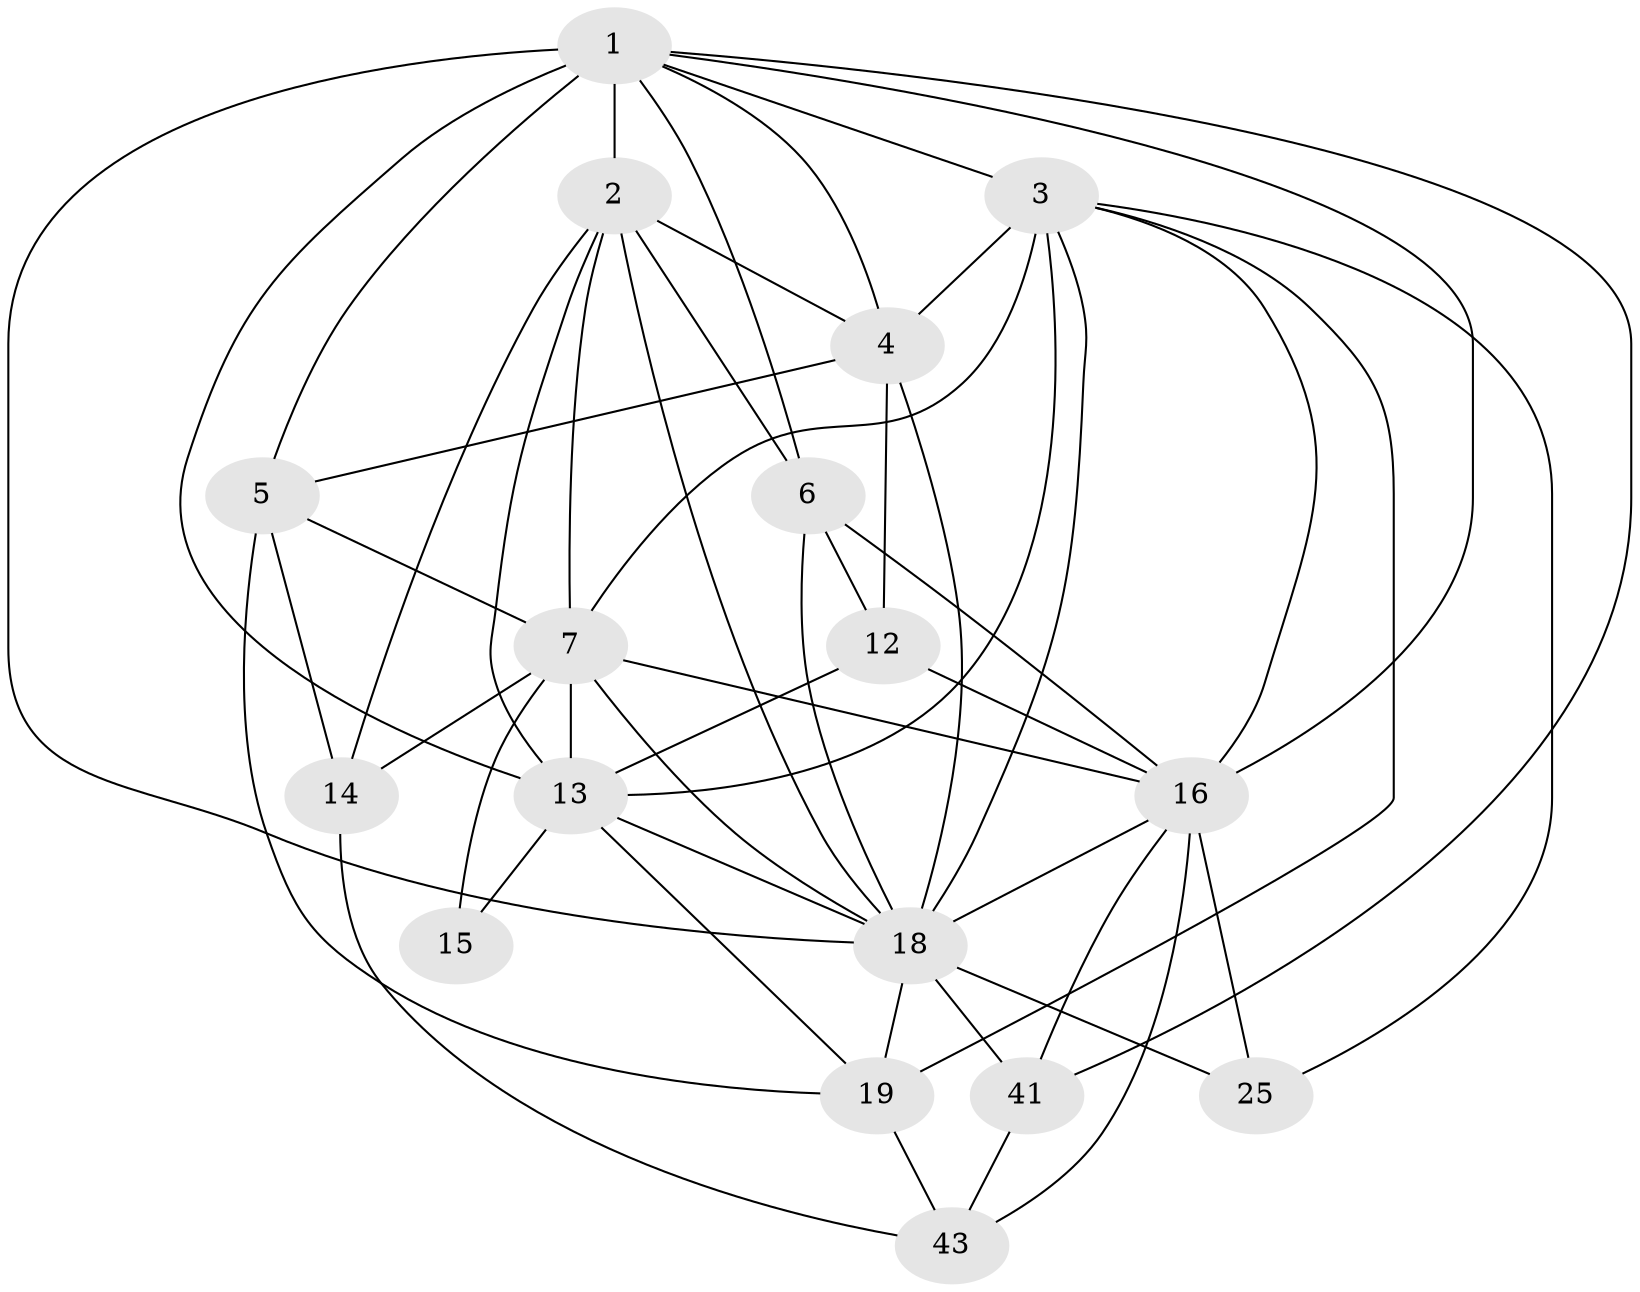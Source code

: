 // original degree distribution, {3: 0.42857142857142855, 4: 0.10714285714285714, 7: 0.03571428571428571, 5: 0.21428571428571427, 2: 0.08928571428571429, 6: 0.10714285714285714, 8: 0.017857142857142856}
// Generated by graph-tools (version 1.1) at 2025/18/03/04/25 18:18:52]
// undirected, 17 vertices, 51 edges
graph export_dot {
graph [start="1"]
  node [color=gray90,style=filled];
  1 [super="+42+23"];
  2 [super="+10+21"];
  3 [super="+9"];
  4 [super="+29+46"];
  5 [super="+28"];
  6 [super="+11+17"];
  7 [super="+8+27+50"];
  12 [super="+30+44"];
  13 [super="+24+37"];
  14 [super="+47+35"];
  15 [super="+31"];
  16 [super="+20+32+49+52"];
  18 [super="+38+26"];
  19 [super="+39"];
  25;
  41;
  43 [super="+45"];
  1 -- 18;
  1 -- 41;
  1 -- 13 [weight=2];
  1 -- 2 [weight=2];
  1 -- 4;
  1 -- 5 [weight=2];
  1 -- 3 [weight=2];
  1 -- 16;
  1 -- 6;
  2 -- 13;
  2 -- 18;
  2 -- 6;
  2 -- 7;
  2 -- 14;
  2 -- 4;
  3 -- 7 [weight=2];
  3 -- 18;
  3 -- 16;
  3 -- 25;
  3 -- 4 [weight=2];
  3 -- 13;
  3 -- 19 [weight=2];
  4 -- 18;
  4 -- 12;
  4 -- 5;
  5 -- 7;
  5 -- 14;
  5 -- 19;
  6 -- 18;
  6 -- 16;
  6 -- 12 [weight=2];
  7 -- 15 [weight=3];
  7 -- 18;
  7 -- 13;
  7 -- 14 [weight=2];
  7 -- 16;
  12 -- 13 [weight=2];
  12 -- 16 [weight=2];
  13 -- 18;
  13 -- 15;
  13 -- 19;
  14 -- 43;
  16 -- 41;
  16 -- 18;
  16 -- 25;
  16 -- 43;
  18 -- 25;
  18 -- 41 [weight=2];
  18 -- 19;
  19 -- 43;
  41 -- 43;
}
